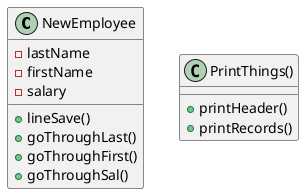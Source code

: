 @startuml
'https://plantuml.com/class-diagram

class NewEmployee {
    - lastName
    - firstName
    - salary
    + lineSave()
    + goThroughLast()
    + goThroughFirst()
    + goThroughSal()

}

class PrintThings()
{
    + printHeader()
    + printRecords()
}


@enduml
